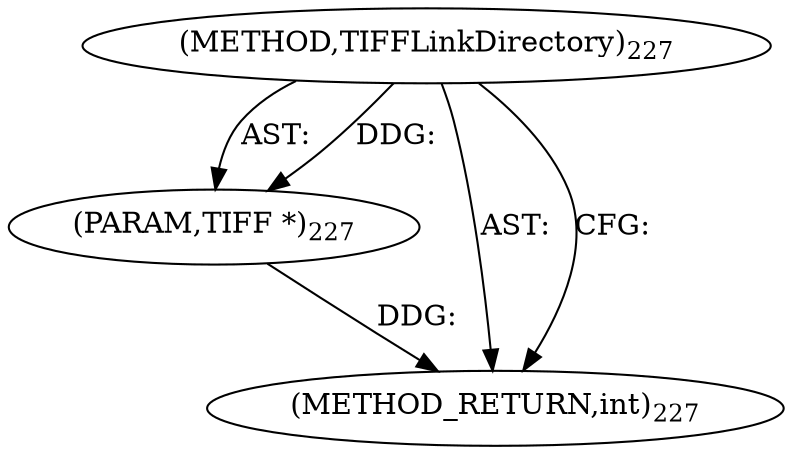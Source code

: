 digraph "TIFFLinkDirectory" {  
"64384" [label = <(METHOD,TIFFLinkDirectory)<SUB>227</SUB>> ]
"64385" [label = <(PARAM,TIFF *)<SUB>227</SUB>> ]
"64386" [label = <(METHOD_RETURN,int)<SUB>227</SUB>> ]
  "64384" -> "64385"  [ label = "AST: "] 
  "64384" -> "64386"  [ label = "AST: "] 
  "64384" -> "64386"  [ label = "CFG: "] 
  "64385" -> "64386"  [ label = "DDG: "] 
  "64384" -> "64385"  [ label = "DDG: "] 
}
